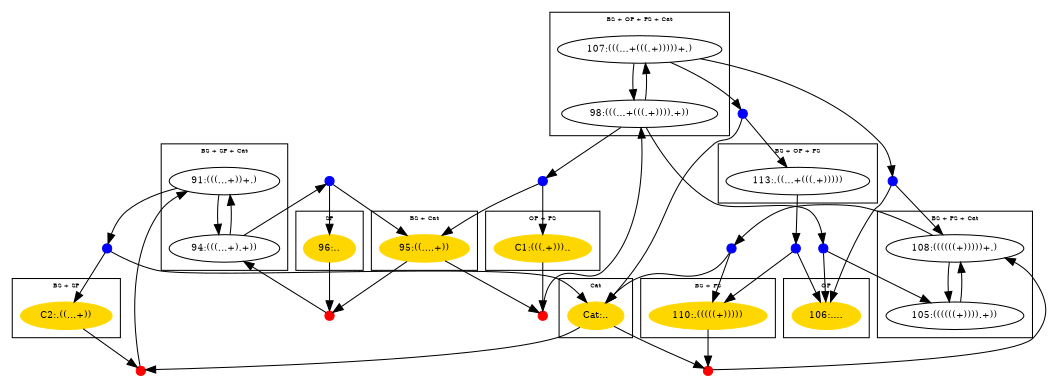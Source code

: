 digraph G {
size="7,10"
page="8.5,11"
node[width=0.25,height=0.375,fontsize=9]
subgraph cluster0 {
label="BS + SP + Cat"
fontsize=6
91 [label="91:(((...+))+.)"];
94 [label="94:(((...+).+))"];
}
subgraph cluster1 {
label="BS + OP + PS"
fontsize=6
113 [label="113:.((...+(((.+)))))"];
}
subgraph cluster2 {
label="BS + OP + PS + Cat"
fontsize=6
107 [label="107:(((...+(((.+)))))+.)"];
98 [label="98:(((...+(((.+)))).+))"];
}
subgraph cluster3 {
label="BS + PS + Cat"
fontsize=6
108 [label="108:((((((+)))))+.)"];
105 [label="105:((((((+)))).+))"];
}
subgraph cluster4 {
label="Cat"
fontsize=6
Cat [label="Cat:..",style=filled,color=gold1];
}
subgraph cluster5 {
label="OP + PS"
fontsize=6
C1 [label="C1:(((.+)))..",style=filled,color=gold1];
}
subgraph cluster6 {
label="BS + SP"
fontsize=6
C2 [label="C2:.((...+))",style=filled,color=gold1];
}
subgraph cluster7 {
label="SP"
fontsize=6
96 [label="96:..",style=filled,color=gold1];
}
subgraph cluster8 {
label="BS + Cat"
fontsize=6
95 [label="95:((....+))",style=filled,color=gold1];
}
subgraph cluster9 {
label="OP"
fontsize=6
106 [label="106:....",style=filled,color=gold1];
}
subgraph cluster10 {
label="BS + PS"
fontsize=6
110 [label="110:.(((((+)))))",style=filled,color=gold1];
}
R_0 [label="",shape=circle,height=0.12,width=0.12,fontsize=1,style=filled,color=red];
C2 -> R_0
Cat -> R_0
R_0 -> 91
R_1 [label="",shape=circle,height=0.12,width=0.12,fontsize=1,style=filled,color=blue];
91 -> R_1
R_1 -> C2
R_1 -> Cat
91 -> 94
R_3 [label="",shape=circle,height=0.12,width=0.12,fontsize=1,style=filled,color=blue];
94 -> R_3
R_3 -> 95
R_3 -> 96
94 -> 91
R_5 [label="",shape=circle,height=0.12,width=0.12,fontsize=1,style=filled,color=red];
95 -> R_5
C1 -> R_5
R_5 -> 98
R_6 [label="",shape=circle,height=0.12,width=0.12,fontsize=1,style=filled,color=red];
95 -> R_6
96 -> R_6
R_6 -> 94
R_7 [label="",shape=circle,height=0.12,width=0.12,fontsize=1,style=filled,color=blue];
98 -> R_7
R_7 -> 95
R_7 -> C1
98 -> 107
R_9 [label="",shape=circle,height=0.12,width=0.12,fontsize=1,style=filled,color=blue];
98 -> R_9
R_9 -> 105
R_9 -> 106
105 -> 108
R_11 [label="",shape=circle,height=0.12,width=0.12,fontsize=1,style=filled,color=blue];
108 -> R_11
R_11 -> 110
R_11 -> Cat
108 -> 105
R_13 [label="",shape=circle,height=0.12,width=0.12,fontsize=1,style=filled,color=blue];
107 -> R_13
R_13 -> 113
R_13 -> Cat
107 -> 98
R_15 [label="",shape=circle,height=0.12,width=0.12,fontsize=1,style=filled,color=blue];
107 -> R_15
R_15 -> 108
R_15 -> 106
R_16 [label="",shape=circle,height=0.12,width=0.12,fontsize=1,style=filled,color=blue];
113 -> R_16
R_16 -> 110
R_16 -> 106
R_17 [label="",shape=circle,height=0.12,width=0.12,fontsize=1,style=filled,color=red];
110 -> R_17
Cat -> R_17
R_17 -> 108
}
